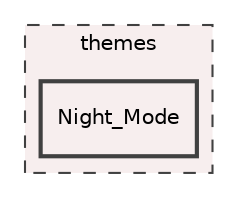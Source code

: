 digraph "themes/Night_Mode"
{
 // LATEX_PDF_SIZE
  edge [fontname="Helvetica",fontsize="10",labelfontname="Helvetica",labelfontsize="10"];
  node [fontname="Helvetica",fontsize="10",shape=record];
  compound=true
  subgraph clusterdir_62adca9fbf9a8949ee1e01e61bf8f24e {
    graph [ bgcolor="#f7eeee", pencolor="grey25", style="filled,dashed,", label="themes", fontname="Helvetica", fontsize="10", URL="dir_62adca9fbf9a8949ee1e01e61bf8f24e.html"]
  dir_156eb28fa25cd903ac87db3f541ba226 [shape=box, label="Night_Mode", style="filled,bold,", fillcolor="#f7eeee", color="grey25", URL="dir_156eb28fa25cd903ac87db3f541ba226.html"];
  }
}

